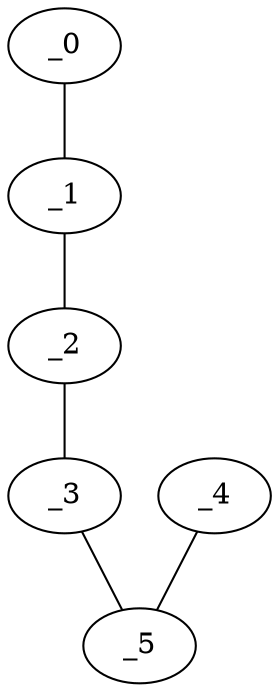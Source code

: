 graph HP1_0110 {
	_0	 [x="1.34395",
		y="2.21999"];
	_1	 [x="0.42092",
		y="0.256809"];
	_0 -- _1;
	_2	 [x="1.64538",
		y="1.33184"];
	_1 -- _2;
	_3	 [x="2.23739",
		y="2.72742"];
	_2 -- _3;
	_5	 [x="1.74664",
		y="1.33631"];
	_3 -- _5;
	_4	 [x="1.0261",
		y="1.55947"];
	_4 -- _5;
}
